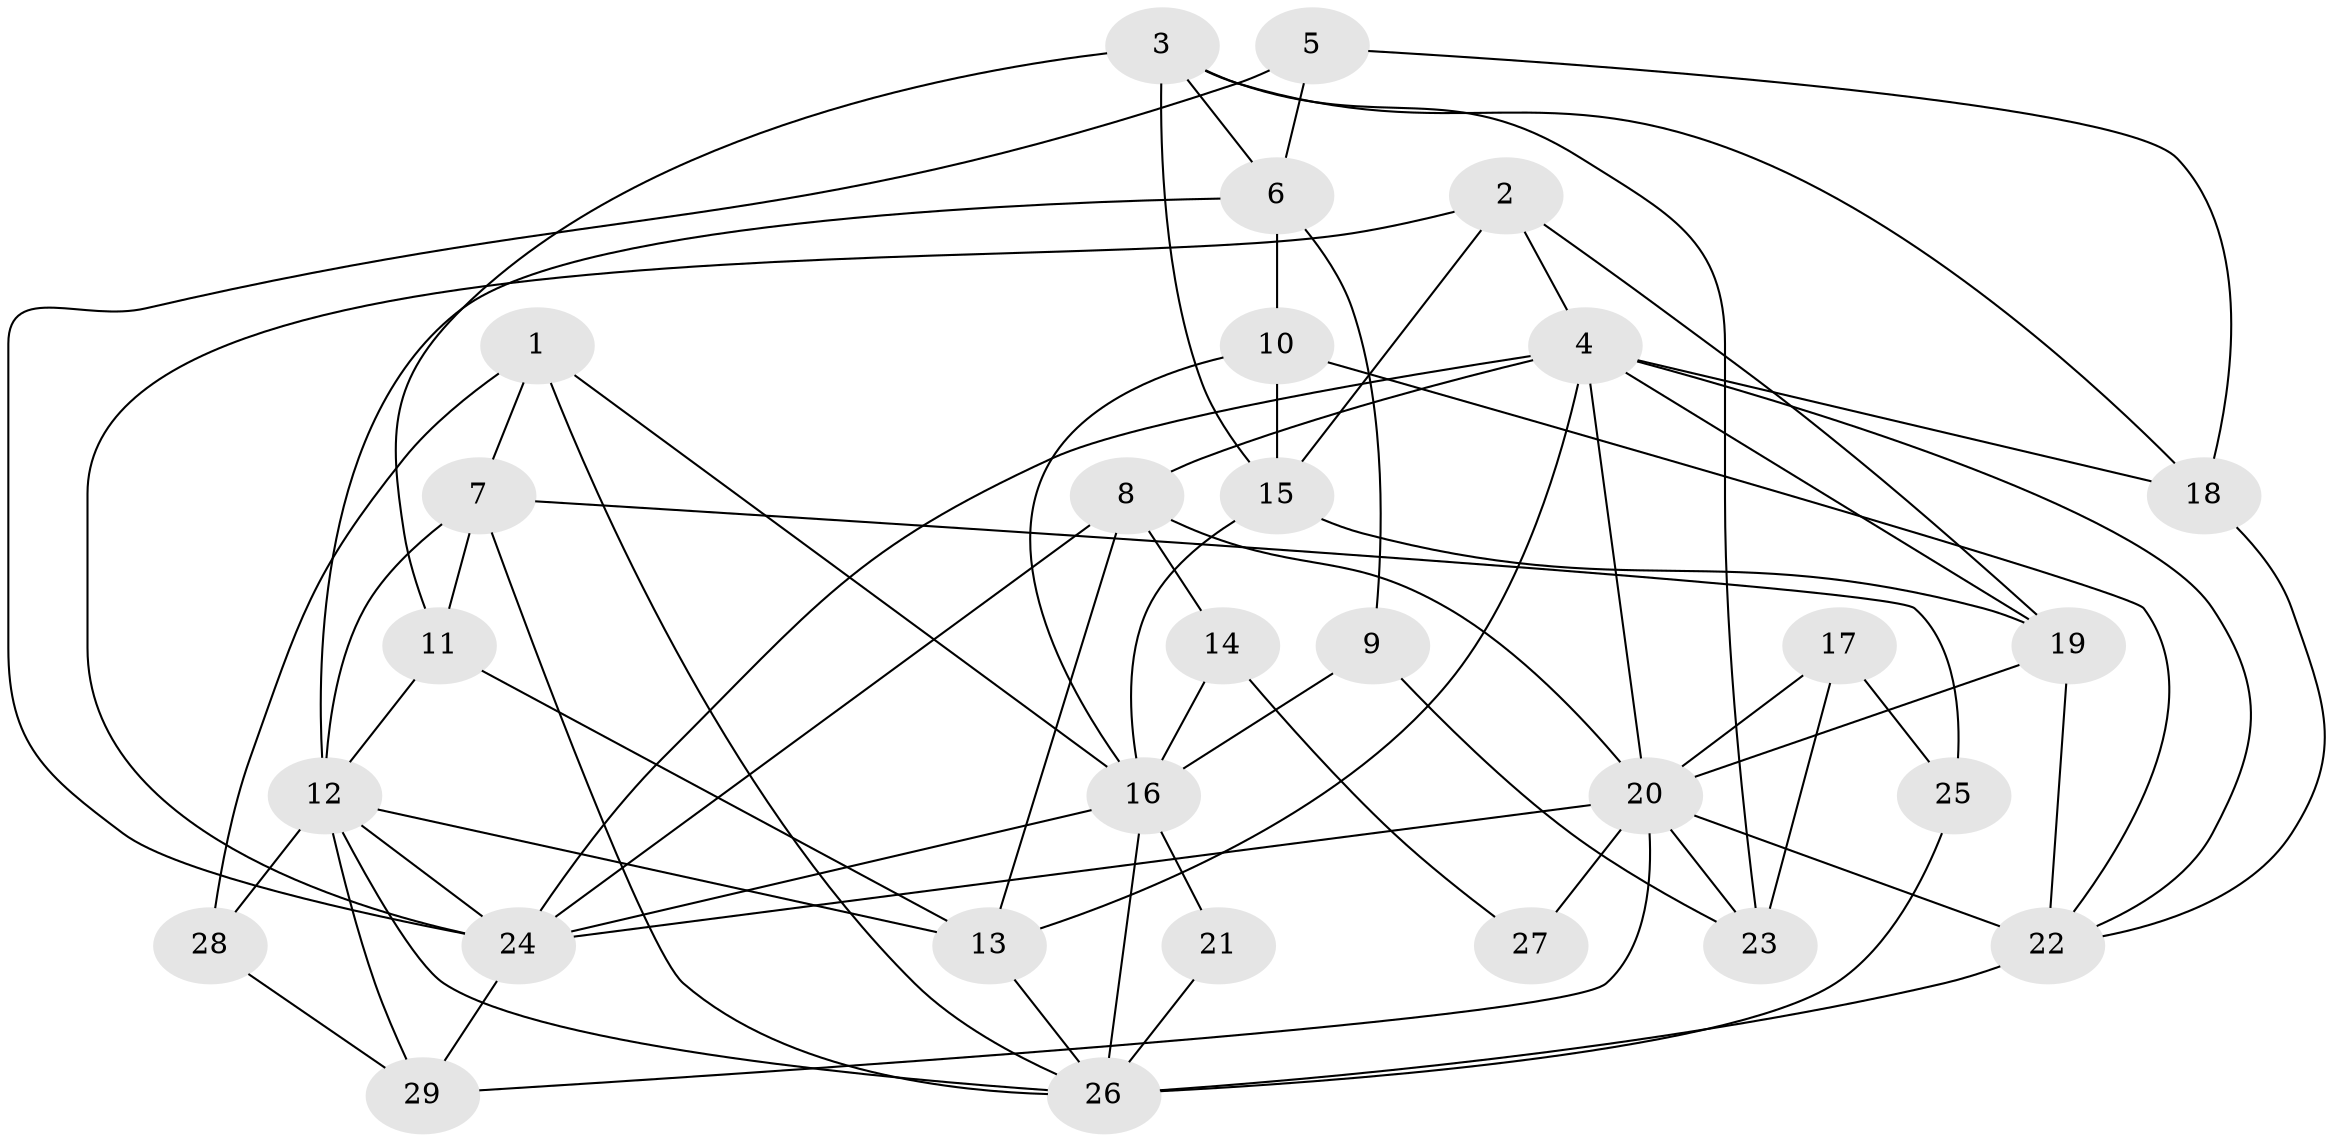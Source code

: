 // original degree distribution, {3: 0.2631578947368421, 2: 0.12280701754385964, 5: 0.19298245614035087, 4: 0.2982456140350877, 6: 0.05263157894736842, 7: 0.07017543859649122}
// Generated by graph-tools (version 1.1) at 2025/02/03/09/25 03:02:14]
// undirected, 29 vertices, 70 edges
graph export_dot {
graph [start="1"]
  node [color=gray90,style=filled];
  1;
  2;
  3;
  4;
  5;
  6;
  7;
  8;
  9;
  10;
  11;
  12;
  13;
  14;
  15;
  16;
  17;
  18;
  19;
  20;
  21;
  22;
  23;
  24;
  25;
  26;
  27;
  28;
  29;
  1 -- 7 [weight=1.0];
  1 -- 16 [weight=1.0];
  1 -- 26 [weight=1.0];
  1 -- 28 [weight=1.0];
  2 -- 4 [weight=1.0];
  2 -- 15 [weight=1.0];
  2 -- 19 [weight=1.0];
  2 -- 24 [weight=1.0];
  3 -- 6 [weight=2.0];
  3 -- 11 [weight=2.0];
  3 -- 15 [weight=1.0];
  3 -- 18 [weight=1.0];
  3 -- 23 [weight=1.0];
  4 -- 8 [weight=2.0];
  4 -- 13 [weight=1.0];
  4 -- 18 [weight=1.0];
  4 -- 19 [weight=1.0];
  4 -- 20 [weight=1.0];
  4 -- 22 [weight=1.0];
  4 -- 24 [weight=2.0];
  5 -- 6 [weight=2.0];
  5 -- 18 [weight=1.0];
  5 -- 24 [weight=1.0];
  6 -- 9 [weight=1.0];
  6 -- 10 [weight=1.0];
  6 -- 12 [weight=1.0];
  7 -- 11 [weight=1.0];
  7 -- 12 [weight=2.0];
  7 -- 25 [weight=1.0];
  7 -- 26 [weight=1.0];
  8 -- 13 [weight=1.0];
  8 -- 14 [weight=1.0];
  8 -- 20 [weight=1.0];
  8 -- 24 [weight=1.0];
  9 -- 16 [weight=1.0];
  9 -- 23 [weight=1.0];
  10 -- 15 [weight=1.0];
  10 -- 16 [weight=1.0];
  10 -- 22 [weight=1.0];
  11 -- 12 [weight=1.0];
  11 -- 13 [weight=1.0];
  12 -- 13 [weight=1.0];
  12 -- 24 [weight=1.0];
  12 -- 26 [weight=1.0];
  12 -- 28 [weight=1.0];
  12 -- 29 [weight=1.0];
  13 -- 26 [weight=1.0];
  14 -- 16 [weight=1.0];
  14 -- 27 [weight=1.0];
  15 -- 16 [weight=3.0];
  15 -- 19 [weight=1.0];
  16 -- 21 [weight=1.0];
  16 -- 24 [weight=1.0];
  16 -- 26 [weight=1.0];
  17 -- 20 [weight=2.0];
  17 -- 23 [weight=1.0];
  17 -- 25 [weight=1.0];
  18 -- 22 [weight=1.0];
  19 -- 20 [weight=1.0];
  19 -- 22 [weight=2.0];
  20 -- 22 [weight=3.0];
  20 -- 23 [weight=1.0];
  20 -- 24 [weight=1.0];
  20 -- 27 [weight=3.0];
  20 -- 29 [weight=1.0];
  21 -- 26 [weight=1.0];
  22 -- 26 [weight=2.0];
  24 -- 29 [weight=1.0];
  25 -- 26 [weight=1.0];
  28 -- 29 [weight=1.0];
}
